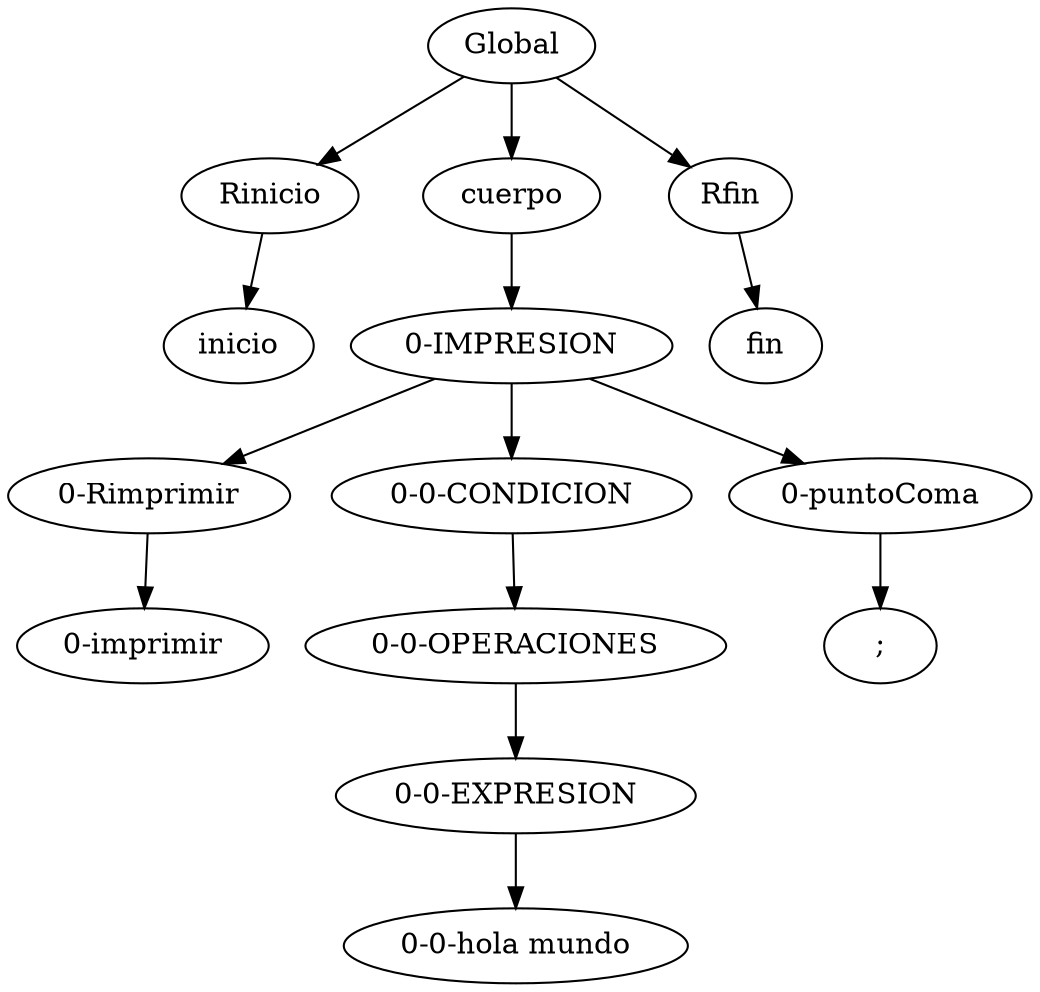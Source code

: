 digraph G{

node0[label = "Global"];
node0 -> node00
node00[label = "Rinicio"];
node00 -> node000
node000[label = "inicio"];
node0 -> node01
node01[label = "cuerpo"];
node01 -> node010
node010[label = "0-IMPRESION"];
node010 -> node0100
node0100[label = "0-Rimprimir"];
node0100 -> node01000
node01000[label = "0-imprimir"];
node010 -> node0101
node0101[label = "0-0-CONDICION"];
node0101 -> node01010
node01010[label = "0-0-OPERACIONES"];
node01010 -> node010100
node010100[label = "0-0-EXPRESION"];
node010100 -> node0101000
node0101000[label = "0-0-hola mundo"];
node010 -> node0102
node0102[label = "0-puntoComa"];
node0102 -> node01020
node01020[label = ";"];
node0 -> node02
node02[label = "Rfin"];
node02 -> node020
node020[label = "fin"];


}